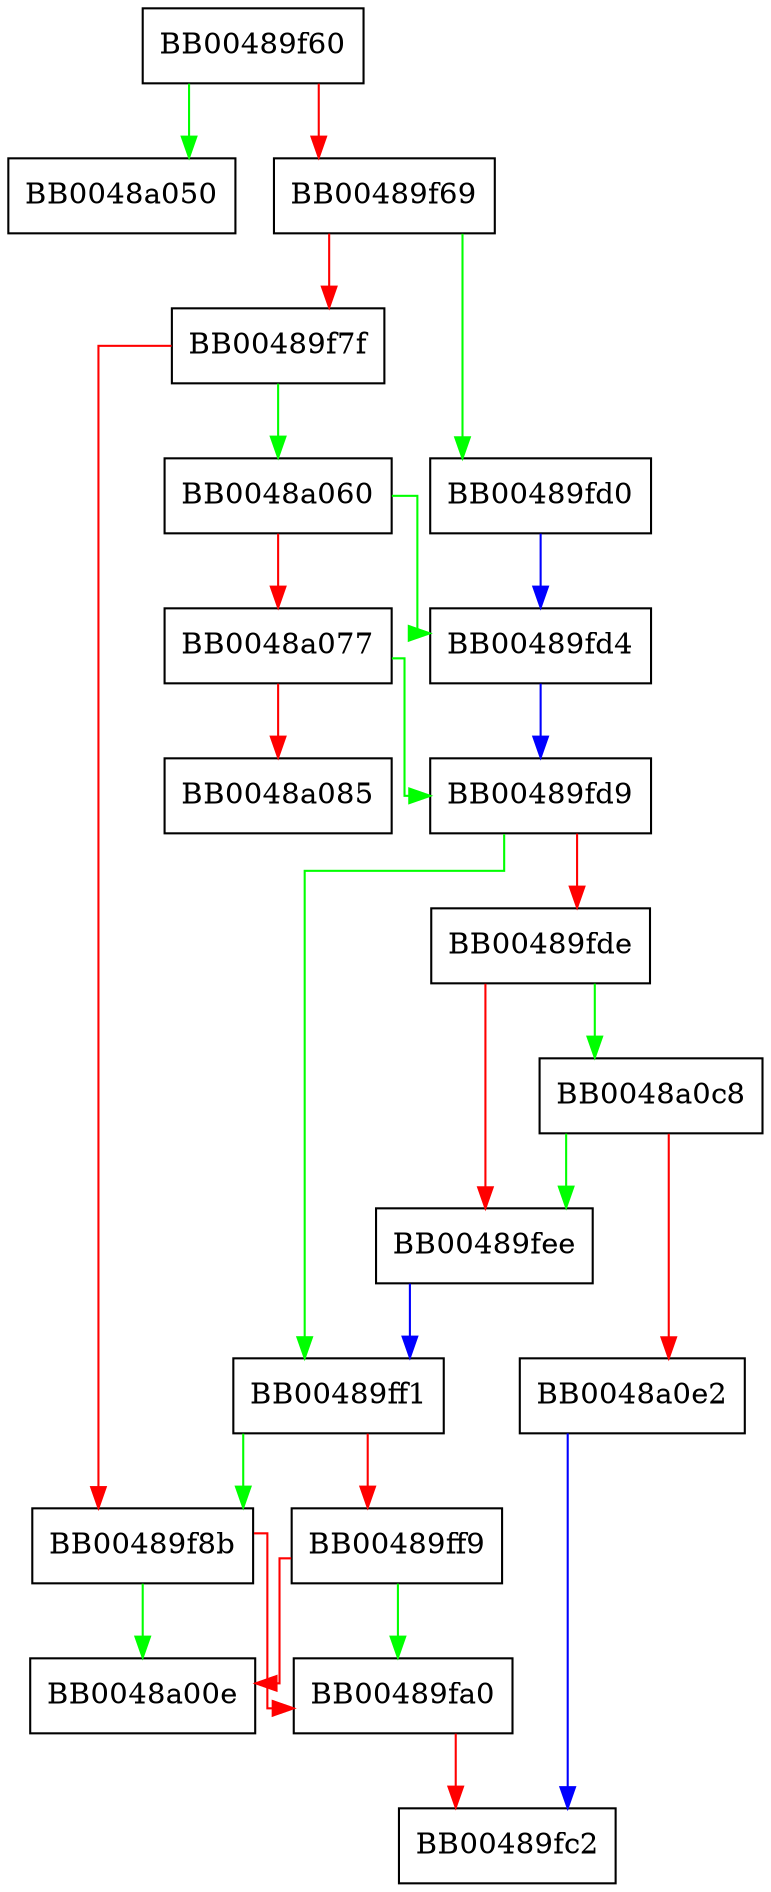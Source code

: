 digraph SSL_set_wfd {
  node [shape="box"];
  graph [splines=ortho];
  BB00489f60 -> BB0048a050 [color="green"];
  BB00489f60 -> BB00489f69 [color="red"];
  BB00489f69 -> BB00489fd0 [color="green"];
  BB00489f69 -> BB00489f7f [color="red"];
  BB00489f7f -> BB0048a060 [color="green"];
  BB00489f7f -> BB00489f8b [color="red"];
  BB00489f8b -> BB0048a00e [color="green"];
  BB00489f8b -> BB00489fa0 [color="red"];
  BB00489fa0 -> BB00489fc2 [color="red"];
  BB00489fd0 -> BB00489fd4 [color="blue"];
  BB00489fd4 -> BB00489fd9 [color="blue"];
  BB00489fd9 -> BB00489ff1 [color="green"];
  BB00489fd9 -> BB00489fde [color="red"];
  BB00489fde -> BB0048a0c8 [color="green"];
  BB00489fde -> BB00489fee [color="red"];
  BB00489fee -> BB00489ff1 [color="blue"];
  BB00489ff1 -> BB00489f8b [color="green"];
  BB00489ff1 -> BB00489ff9 [color="red"];
  BB00489ff9 -> BB00489fa0 [color="green"];
  BB00489ff9 -> BB0048a00e [color="red"];
  BB0048a060 -> BB00489fd4 [color="green"];
  BB0048a060 -> BB0048a077 [color="red"];
  BB0048a077 -> BB00489fd9 [color="green"];
  BB0048a077 -> BB0048a085 [color="red"];
  BB0048a0c8 -> BB00489fee [color="green"];
  BB0048a0c8 -> BB0048a0e2 [color="red"];
  BB0048a0e2 -> BB00489fc2 [color="blue"];
}